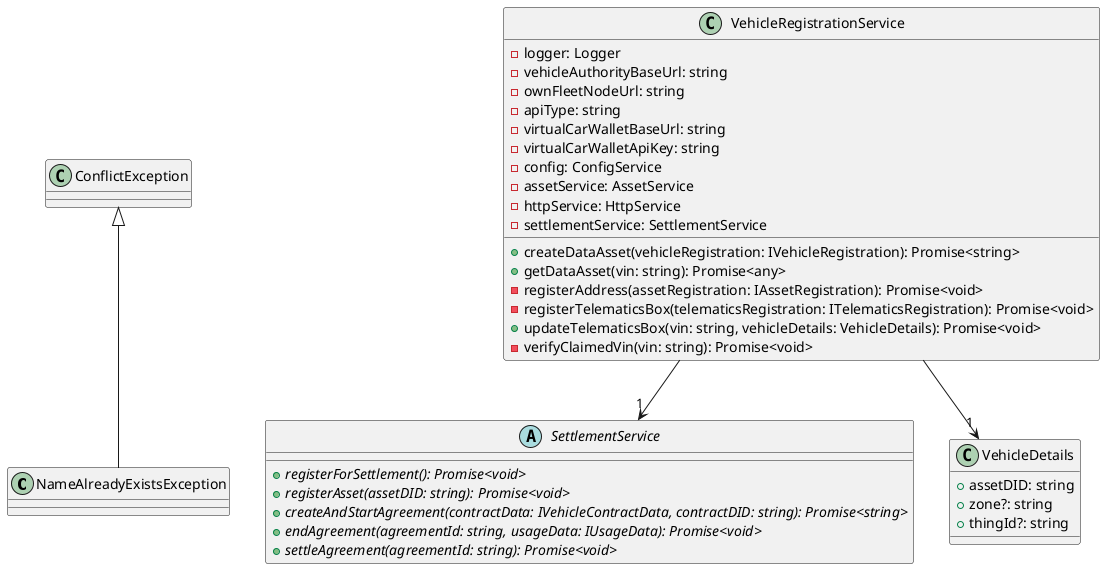 @startuml
class NameAlreadyExistsException extends ConflictException
abstract class SettlementService {
    +{abstract} registerForSettlement(): Promise<void>
    +{abstract} registerAsset(assetDID: string): Promise<void>
    +{abstract} createAndStartAgreement(contractData: IVehicleContractData, contractDID: string): Promise<string>
    +{abstract} endAgreement(agreementId: string, usageData: IUsageData): Promise<void>
    +{abstract} settleAgreement(agreementId: string): Promise<void>
}
class VehicleDetails {
    +assetDID: string
    +zone?: string
    +thingId?: string
}
class VehicleRegistrationService {
    -logger: Logger
    -vehicleAuthorityBaseUrl: string
    -ownFleetNodeUrl: string
    -apiType: string
    -virtualCarWalletBaseUrl: string
    -virtualCarWalletApiKey: string
    -config: ConfigService
    -assetService: AssetService
    -httpService: HttpService
    -settlementService: SettlementService
    +createDataAsset(vehicleRegistration: IVehicleRegistration): Promise<string>
    +getDataAsset(vin: string): Promise<any>
    -registerAddress(assetRegistration: IAssetRegistration): Promise<void>
    -registerTelematicsBox(telematicsRegistration: ITelematicsRegistration): Promise<void>
    +updateTelematicsBox(vin: string, vehicleDetails: VehicleDetails): Promise<void>
    -verifyClaimedVin(vin: string): Promise<void>
}
VehicleRegistrationService --> "1" SettlementService
VehicleRegistrationService --> "1" VehicleDetails
@enduml